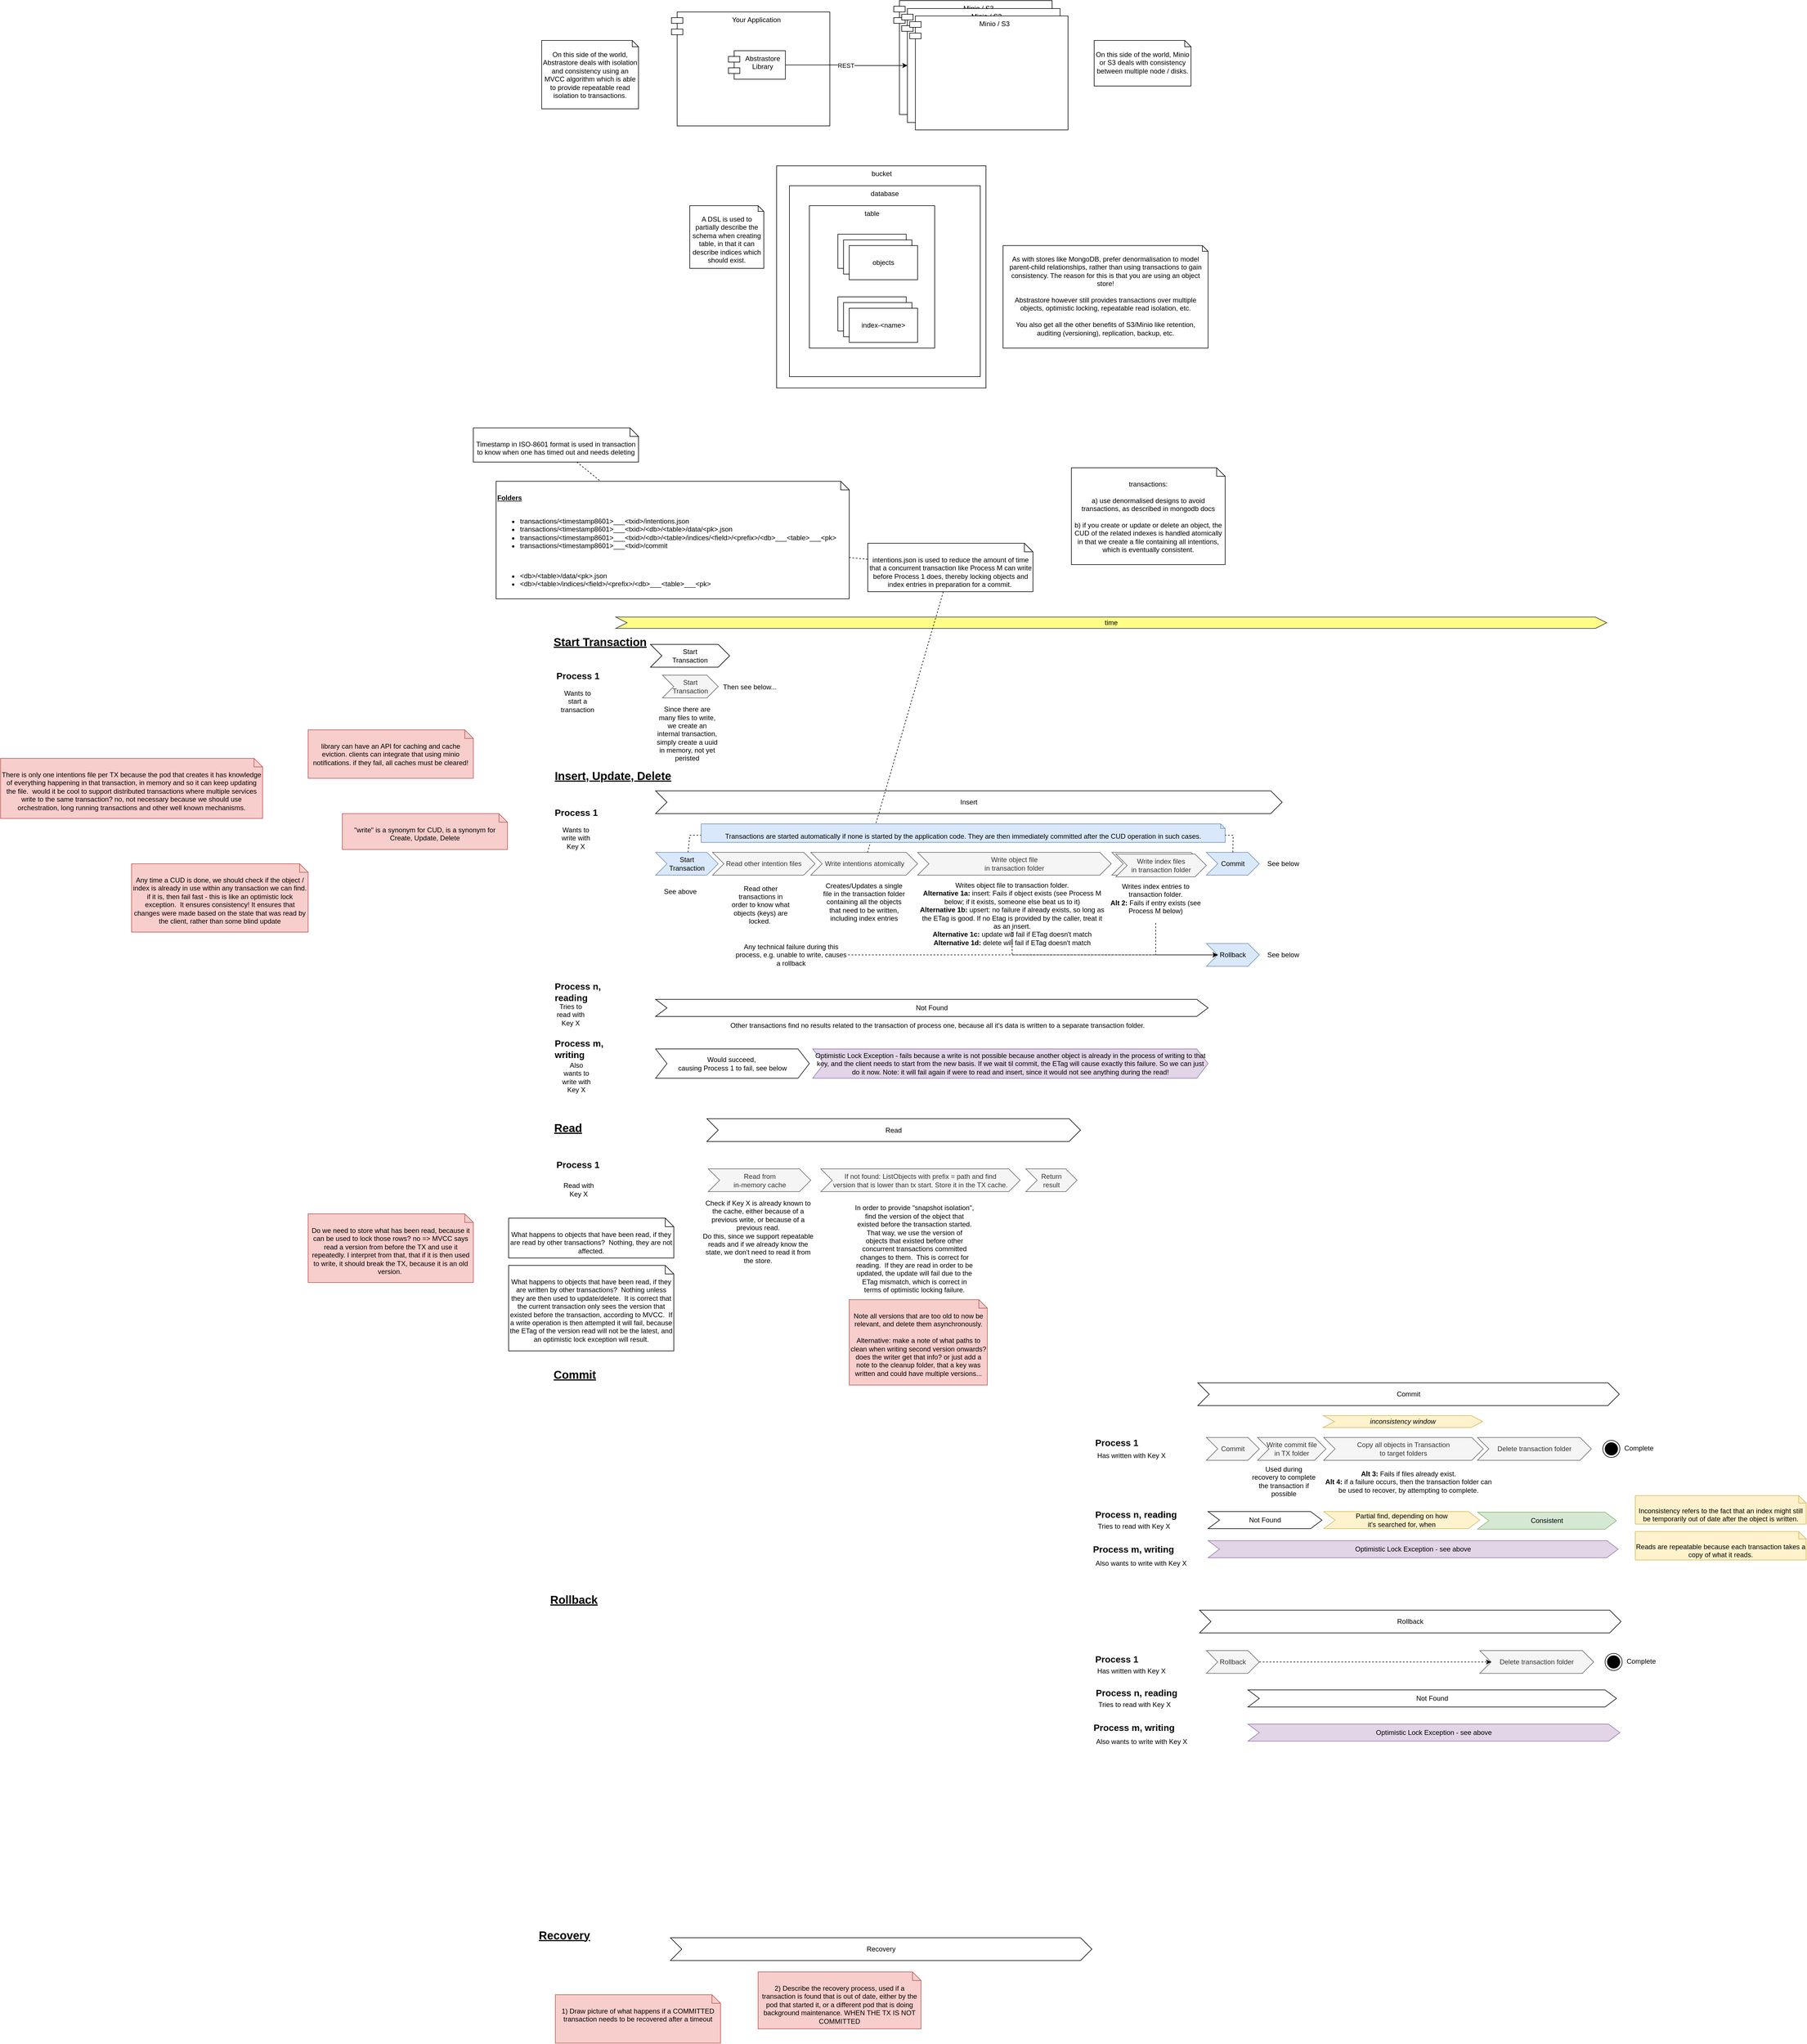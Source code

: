 <mxfile version="26.0.7">
  <diagram name="Page-1" id="Zd5h04fM4v0t592Zn4om">
    <mxGraphModel dx="8770" dy="4170" grid="1" gridSize="10" guides="1" tooltips="1" connect="1" arrows="1" fold="1" page="0" pageScale="1" pageWidth="827" pageHeight="1169" math="0" shadow="0">
      <root>
        <mxCell id="0" />
        <mxCell id="1" parent="0" />
        <mxCell id="8gTCPd0678HFJd0iT-Pa-1" value="bucket" style="rounded=0;whiteSpace=wrap;html=1;verticalAlign=top;" vertex="1" parent="1">
          <mxGeometry x="2.5" y="-80" width="367.5" height="390" as="geometry" />
        </mxCell>
        <mxCell id="_BPiIGnPzIFbj7_7w4_a-9" value="database" style="rounded=0;whiteSpace=wrap;html=1;verticalAlign=top;" parent="1" vertex="1">
          <mxGeometry x="25" y="-45" width="335" height="335" as="geometry" />
        </mxCell>
        <mxCell id="_BPiIGnPzIFbj7_7w4_a-3" value="table" style="rounded=0;whiteSpace=wrap;html=1;verticalAlign=top;" parent="1" vertex="1">
          <mxGeometry x="60" y="-10" width="220" height="250" as="geometry" />
        </mxCell>
        <mxCell id="_BPiIGnPzIFbj7_7w4_a-1" value="objects" style="rounded=0;whiteSpace=wrap;html=1;" parent="1" vertex="1">
          <mxGeometry x="110" y="40" width="120" height="60" as="geometry" />
        </mxCell>
        <mxCell id="_BPiIGnPzIFbj7_7w4_a-2" value="index-&amp;lt;name&amp;gt;" style="rounded=0;whiteSpace=wrap;html=1;" parent="1" vertex="1">
          <mxGeometry x="110" y="150" width="120" height="60" as="geometry" />
        </mxCell>
        <mxCell id="_BPiIGnPzIFbj7_7w4_a-6" value="index-&amp;lt;name&amp;gt;" style="rounded=0;whiteSpace=wrap;html=1;" parent="1" vertex="1">
          <mxGeometry x="120" y="160" width="120" height="60" as="geometry" />
        </mxCell>
        <mxCell id="_BPiIGnPzIFbj7_7w4_a-7" value="index-&amp;lt;name&amp;gt;" style="rounded=0;whiteSpace=wrap;html=1;" parent="1" vertex="1">
          <mxGeometry x="130" y="170" width="120" height="60" as="geometry" />
        </mxCell>
        <mxCell id="_BPiIGnPzIFbj7_7w4_a-8" value="A DSL is used to partially describe the schema when creating table, in that it can describe indices which should exist." style="shape=note2;boundedLbl=1;whiteSpace=wrap;html=1;size=10;verticalAlign=top;align=center;" parent="1" vertex="1">
          <mxGeometry x="-150" y="-10" width="130" height="110" as="geometry" />
        </mxCell>
        <mxCell id="_BPiIGnPzIFbj7_7w4_a-11" value="library can have an API for caching and cache eviction. clients can integrate that using minio notifications. if they fail, all caches must be cleared!" style="shape=note2;boundedLbl=1;whiteSpace=wrap;html=1;size=15;verticalAlign=top;align=center;fillColor=#f8cecc;strokeColor=#b85450;" parent="1" vertex="1">
          <mxGeometry x="-820" y="910" width="290" height="85" as="geometry" />
        </mxCell>
        <mxCell id="_BPiIGnPzIFbj7_7w4_a-14" value="transactions:&lt;div&gt;&lt;br&gt;&lt;/div&gt;&lt;div&gt;a) use denormalised designs to avoid transactions, as described in mongodb docs&lt;/div&gt;&lt;div&gt;&lt;br&gt;&lt;/div&gt;&lt;div&gt;b) if you create or update or delete an object, the CUD of the related indexes is handled atomically in that we create a file containing all intentions, which is eventually consistent.&lt;/div&gt;" style="shape=note2;boundedLbl=1;whiteSpace=wrap;html=1;size=15;verticalAlign=top;align=center;" parent="1" vertex="1">
          <mxGeometry x="520" y="450" width="270" height="170" as="geometry" />
        </mxCell>
        <mxCell id="8gTCPd0678HFJd0iT-Pa-2" value="objects" style="rounded=0;whiteSpace=wrap;html=1;" vertex="1" parent="1">
          <mxGeometry x="120" y="50" width="120" height="60" as="geometry" />
        </mxCell>
        <mxCell id="8gTCPd0678HFJd0iT-Pa-3" value="objects" style="rounded=0;whiteSpace=wrap;html=1;" vertex="1" parent="1">
          <mxGeometry x="130" y="60" width="120" height="60" as="geometry" />
        </mxCell>
        <mxCell id="8gTCPd0678HFJd0iT-Pa-6" value="time" style="shape=step;perimeter=stepPerimeter;whiteSpace=wrap;html=1;fixedSize=1;fillColor=#ffff88;strokeColor=#36393d;" vertex="1" parent="1">
          <mxGeometry x="-280" y="712" width="1740" height="20" as="geometry" />
        </mxCell>
        <mxCell id="8gTCPd0678HFJd0iT-Pa-78" style="rounded=0;orthogonalLoop=1;jettySize=auto;html=1;dashed=1;endArrow=none;startFill=0;" edge="1" parent="1" source="8gTCPd0678HFJd0iT-Pa-7" target="8gTCPd0678HFJd0iT-Pa-77">
          <mxGeometry relative="1" as="geometry">
            <Array as="points">
              <mxPoint x="-150" y="1095" />
            </Array>
          </mxGeometry>
        </mxCell>
        <mxCell id="8gTCPd0678HFJd0iT-Pa-7" value="Start&lt;div&gt;Transaction&lt;/div&gt;" style="shape=step;perimeter=stepPerimeter;whiteSpace=wrap;html=1;fixedSize=1;fillColor=#dae8fc;strokeColor=#6c8ebf;" vertex="1" parent="1">
          <mxGeometry x="-210" y="1125" width="110" height="40" as="geometry" />
        </mxCell>
        <mxCell id="8gTCPd0678HFJd0iT-Pa-8" value="Process 1" style="text;html=1;align=left;verticalAlign=middle;whiteSpace=wrap;rounded=0;fontStyle=1;fontSize=16;" vertex="1" parent="1">
          <mxGeometry x="-389" y="1040" width="110" height="30" as="geometry" />
        </mxCell>
        <mxCell id="8gTCPd0678HFJd0iT-Pa-9" value="Process n, reading" style="text;html=1;align=left;verticalAlign=middle;whiteSpace=wrap;rounded=0;fontStyle=1;fontSize=16;" vertex="1" parent="1">
          <mxGeometry x="-389" y="1355" width="110" height="30" as="geometry" />
        </mxCell>
        <mxCell id="8gTCPd0678HFJd0iT-Pa-10" value="Insert, Update, Delete" style="text;html=1;align=left;verticalAlign=middle;whiteSpace=wrap;rounded=0;fontStyle=5;fontSize=20;" vertex="1" parent="1">
          <mxGeometry x="-389" y="975" width="219" height="30" as="geometry" />
        </mxCell>
        <mxCell id="8gTCPd0678HFJd0iT-Pa-12" value="Process m, writing" style="text;html=1;align=left;verticalAlign=middle;whiteSpace=wrap;rounded=0;fontStyle=1;fontSize=16;" vertex="1" parent="1">
          <mxGeometry x="-389" y="1455" width="110" height="30" as="geometry" />
        </mxCell>
        <mxCell id="8gTCPd0678HFJd0iT-Pa-13" value="Tries to read with Key X" style="text;html=1;align=center;verticalAlign=middle;whiteSpace=wrap;rounded=0;" vertex="1" parent="1">
          <mxGeometry x="-389" y="1395" width="60" height="30" as="geometry" />
        </mxCell>
        <mxCell id="8gTCPd0678HFJd0iT-Pa-14" value="Wants to write with Key X" style="text;html=1;align=center;verticalAlign=middle;whiteSpace=wrap;rounded=0;" vertex="1" parent="1">
          <mxGeometry x="-380" y="1085" width="60" height="30" as="geometry" />
        </mxCell>
        <mxCell id="8gTCPd0678HFJd0iT-Pa-15" value="Insert" style="shape=step;perimeter=stepPerimeter;whiteSpace=wrap;html=1;fixedSize=1;" vertex="1" parent="1">
          <mxGeometry x="-210" y="1017" width="1100" height="40" as="geometry" />
        </mxCell>
        <mxCell id="8gTCPd0678HFJd0iT-Pa-17" value="Also wants to write with Key X" style="text;html=1;align=center;verticalAlign=middle;whiteSpace=wrap;rounded=0;" vertex="1" parent="1">
          <mxGeometry x="-379" y="1505" width="60" height="30" as="geometry" />
        </mxCell>
        <mxCell id="8gTCPd0678HFJd0iT-Pa-19" value="Write intentions atomically" style="shape=step;perimeter=stepPerimeter;whiteSpace=wrap;html=1;fixedSize=1;fillColor=#f5f5f5;fontColor=#333333;strokeColor=#666666;" vertex="1" parent="1">
          <mxGeometry x="62.5" y="1125" width="187.5" height="40" as="geometry" />
        </mxCell>
        <mxCell id="8gTCPd0678HFJd0iT-Pa-20" value="Creates/Updates a single file in the transaction folder containing all the objects that need to be written, including index entries" style="text;html=1;align=center;verticalAlign=middle;whiteSpace=wrap;rounded=0;" vertex="1" parent="1">
          <mxGeometry x="82.25" y="1169" width="148" height="86" as="geometry" />
        </mxCell>
        <mxCell id="8gTCPd0678HFJd0iT-Pa-21" value="&lt;b&gt;&lt;u&gt;Folders&lt;/u&gt;&lt;/b&gt;&lt;div&gt;&lt;br&gt;&lt;/div&gt;&lt;div&gt;&lt;ul&gt;&lt;li&gt;&lt;span style=&quot;background-color: transparent; color: light-dark(rgb(0, 0, 0), rgb(255, 255, 255));&quot;&gt;transactions/&amp;lt;timestamp8601&amp;gt;___&amp;lt;txid&amp;gt;/intentions.json&lt;/span&gt;&lt;/li&gt;&lt;li&gt;&lt;span style=&quot;background-color: transparent; color: light-dark(rgb(0, 0, 0), rgb(255, 255, 255));&quot;&gt;transactions/&amp;lt;timestamp8601&amp;gt;___&amp;lt;txid&amp;gt;/&amp;lt;db&amp;gt;/&amp;lt;table&amp;gt;/data/&amp;lt;pk&amp;gt;.json&lt;/span&gt;&lt;/li&gt;&lt;li&gt;&lt;span style=&quot;background-color: transparent; color: light-dark(rgb(0, 0, 0), rgb(255, 255, 255));&quot;&gt;transactions/&amp;lt;timestamp8601&amp;gt;___&amp;lt;txid&amp;gt;/&amp;lt;db&amp;gt;/&amp;lt;table&amp;gt;/indices/&amp;lt;field&amp;gt;/&amp;lt;prefix&amp;gt;/&amp;lt;db&amp;gt;___&amp;lt;table&amp;gt;___&amp;lt;pk&amp;gt;&lt;/span&gt;&lt;/li&gt;&lt;li&gt;transactions/&amp;lt;timestamp8601&amp;gt;___&amp;lt;txid&amp;gt;/commit&lt;/li&gt;&lt;/ul&gt;&lt;div&gt;&lt;br&gt;&lt;/div&gt;&lt;ul&gt;&lt;li&gt;&lt;span style=&quot;background-color: transparent; color: light-dark(rgb(0, 0, 0), rgb(255, 255, 255));&quot;&gt;&amp;lt;db&amp;gt;/&amp;lt;table&amp;gt;/data/&amp;lt;pk&amp;gt;.json&lt;/span&gt;&lt;/li&gt;&lt;li&gt;&amp;lt;db&amp;gt;/&amp;lt;table&amp;gt;/indices/&amp;lt;field&amp;gt;/&amp;lt;prefix&amp;gt;/&amp;lt;db&amp;gt;___&amp;lt;table&amp;gt;___&amp;lt;pk&amp;gt;&lt;/li&gt;&lt;/ul&gt;&lt;/div&gt;" style="shape=note2;boundedLbl=1;whiteSpace=wrap;html=1;size=15;verticalAlign=top;align=left;" vertex="1" parent="1">
          <mxGeometry x="-490" y="473.75" width="620" height="206.25" as="geometry" />
        </mxCell>
        <mxCell id="8gTCPd0678HFJd0iT-Pa-23" value="Write object file&lt;div&gt;in transaction folder&lt;/div&gt;" style="shape=step;perimeter=stepPerimeter;whiteSpace=wrap;html=1;fixedSize=1;fillColor=#f5f5f5;fontColor=#333333;strokeColor=#666666;" vertex="1" parent="1">
          <mxGeometry x="250" y="1125" width="340" height="40" as="geometry" />
        </mxCell>
        <mxCell id="8gTCPd0678HFJd0iT-Pa-44" style="edgeStyle=orthogonalEdgeStyle;rounded=0;orthogonalLoop=1;jettySize=auto;html=1;entryX=0;entryY=0.5;entryDx=0;entryDy=0;dashed=1;exitX=0.5;exitY=1;exitDx=0;exitDy=0;" edge="1" parent="1" source="8gTCPd0678HFJd0iT-Pa-25" target="8gTCPd0678HFJd0iT-Pa-53">
          <mxGeometry relative="1" as="geometry">
            <Array as="points">
              <mxPoint x="416" y="1305" />
            </Array>
          </mxGeometry>
        </mxCell>
        <mxCell id="8gTCPd0678HFJd0iT-Pa-25" value="Writes object file to transaction folder.&lt;div&gt;&lt;div&gt;&lt;b&gt;Alternative 1a: &lt;/b&gt;insert:&amp;nbsp;Fails if object exists (see Process M below; if it exists, someone else beat us to it&lt;span style=&quot;background-color: transparent; color: light-dark(rgb(0, 0, 0), rgb(255, 255, 255));&quot;&gt;)&lt;/span&gt;&lt;/div&gt;&lt;/div&gt;&lt;div&gt;&lt;span style=&quot;background-color: transparent; color: light-dark(rgb(0, 0, 0), rgb(255, 255, 255));&quot;&gt;&lt;b&gt;Alternative 1b: &lt;/b&gt;upsert: no failure if already exists, so long as the ETag is good. If no Etag is provided by the caller, treat it as an insert.&lt;/span&gt;&lt;/div&gt;&lt;div&gt;&lt;span style=&quot;background-color: transparent; color: light-dark(rgb(0, 0, 0), rgb(255, 255, 255));&quot;&gt;&lt;b&gt;Alternative 1c:&lt;/b&gt;&amp;nbsp;update will fail if ETag doesn&#39;t match&lt;/span&gt;&lt;/div&gt;&lt;div&gt;&lt;span style=&quot;background-color: transparent; color: light-dark(rgb(0, 0, 0), rgb(255, 255, 255));&quot;&gt;&lt;b&gt;Alternative 1d: &lt;/b&gt;delete will fail if ETag doesn&#39;t match&lt;/span&gt;&lt;/div&gt;" style="text;html=1;align=center;verticalAlign=middle;whiteSpace=wrap;rounded=0;" vertex="1" parent="1">
          <mxGeometry x="252" y="1206" width="328" height="53" as="geometry" />
        </mxCell>
        <mxCell id="8gTCPd0678HFJd0iT-Pa-27" value="Write index files" style="shape=step;perimeter=stepPerimeter;whiteSpace=wrap;html=1;fixedSize=1;fillColor=#f5f5f5;fontColor=#333333;strokeColor=#666666;" vertex="1" parent="1">
          <mxGeometry x="591" y="1125" width="159" height="40" as="geometry" />
        </mxCell>
        <mxCell id="8gTCPd0678HFJd0iT-Pa-28" value="Write index files&lt;div&gt;in transaction folder&lt;/div&gt;" style="shape=step;perimeter=stepPerimeter;whiteSpace=wrap;html=1;fixedSize=1;fillColor=#f5f5f5;fontColor=#333333;strokeColor=#666666;" vertex="1" parent="1">
          <mxGeometry x="598" y="1128" width="159" height="40" as="geometry" />
        </mxCell>
        <mxCell id="8gTCPd0678HFJd0iT-Pa-29" value="See above" style="text;html=1;align=center;verticalAlign=middle;whiteSpace=wrap;rounded=0;" vertex="1" parent="1">
          <mxGeometry x="-221" y="1179" width="109" height="30" as="geometry" />
        </mxCell>
        <mxCell id="8gTCPd0678HFJd0iT-Pa-41" value="Writes index entries to transaction folder.&lt;div&gt;&lt;b&gt;Alt 2:&amp;nbsp;&lt;/b&gt;Fails if entry exists (see Process M below)&lt;/div&gt;" style="text;html=1;align=center;verticalAlign=middle;whiteSpace=wrap;rounded=0;" vertex="1" parent="1">
          <mxGeometry x="579" y="1163" width="178" height="86" as="geometry" />
        </mxCell>
        <mxCell id="8gTCPd0678HFJd0iT-Pa-45" style="edgeStyle=orthogonalEdgeStyle;rounded=0;orthogonalLoop=1;jettySize=auto;html=1;entryX=0;entryY=0.5;entryDx=0;entryDy=0;dashed=1;exitX=0.5;exitY=1;exitDx=0;exitDy=0;" edge="1" parent="1" source="8gTCPd0678HFJd0iT-Pa-41" target="8gTCPd0678HFJd0iT-Pa-53">
          <mxGeometry relative="1" as="geometry">
            <mxPoint x="510" y="1255" as="sourcePoint" />
            <mxPoint x="1170" y="1175" as="targetPoint" />
            <Array as="points">
              <mxPoint x="668" y="1305" />
            </Array>
          </mxGeometry>
        </mxCell>
        <mxCell id="8gTCPd0678HFJd0iT-Pa-51" style="rounded=0;orthogonalLoop=1;jettySize=auto;html=1;dashed=1;endArrow=none;startFill=0;" edge="1" parent="1" source="8gTCPd0678HFJd0iT-Pa-50" target="8gTCPd0678HFJd0iT-Pa-21">
          <mxGeometry relative="1" as="geometry" />
        </mxCell>
        <mxCell id="8gTCPd0678HFJd0iT-Pa-50" value="Timestamp in ISO-8601 format is used in transaction to know when one has timed out and needs deleting" style="shape=note2;boundedLbl=1;whiteSpace=wrap;html=1;size=15;verticalAlign=top;align=center;" vertex="1" parent="1">
          <mxGeometry x="-530" y="380" width="290" height="60" as="geometry" />
        </mxCell>
        <mxCell id="8gTCPd0678HFJd0iT-Pa-52" value="Commit" style="shape=step;perimeter=stepPerimeter;whiteSpace=wrap;html=1;fixedSize=1;fillColor=#dae8fc;strokeColor=#6c8ebf;" vertex="1" parent="1">
          <mxGeometry x="757" y="1125" width="93" height="40" as="geometry" />
        </mxCell>
        <mxCell id="8gTCPd0678HFJd0iT-Pa-53" value="Rollback" style="shape=step;perimeter=stepPerimeter;whiteSpace=wrap;html=1;fixedSize=1;fillColor=#dae8fc;strokeColor=#6c8ebf;" vertex="1" parent="1">
          <mxGeometry x="757" y="1285" width="93" height="40" as="geometry" />
        </mxCell>
        <mxCell id="8gTCPd0678HFJd0iT-Pa-59" value="Any time a CUD is done, we should check if the object / index is already in use within any transaction we can find. if it is, then fail fast - this is like an optimistic lock exception.&amp;nbsp; It ensures consistency! It ensures that changes were made based on the state that was read by the client, rather than some blind update" style="shape=note2;boundedLbl=1;whiteSpace=wrap;html=1;size=15;verticalAlign=top;align=center;fillColor=#f8cecc;strokeColor=#b85450;" vertex="1" parent="1">
          <mxGeometry x="-1130" y="1145" width="310" height="120" as="geometry" />
        </mxCell>
        <mxCell id="8gTCPd0678HFJd0iT-Pa-60" value="Not Found" style="shape=step;perimeter=stepPerimeter;whiteSpace=wrap;html=1;fixedSize=1;" vertex="1" parent="1">
          <mxGeometry x="-210" y="1383" width="970" height="30" as="geometry" />
        </mxCell>
        <mxCell id="8gTCPd0678HFJd0iT-Pa-65" value="Would succeed,&amp;nbsp;&lt;div&gt;causing Process 1 to fail, see below&lt;/div&gt;" style="shape=step;perimeter=stepPerimeter;whiteSpace=wrap;html=1;fixedSize=1;" vertex="1" parent="1">
          <mxGeometry x="-210" y="1470" width="270" height="51.5" as="geometry" />
        </mxCell>
        <mxCell id="8gTCPd0678HFJd0iT-Pa-66" value="1) Draw picture of what happens if a COMMITTED transaction needs to be recovered after a timeout" style="shape=note2;boundedLbl=1;whiteSpace=wrap;html=1;size=15;verticalAlign=top;align=center;fillColor=#f8cecc;strokeColor=#b85450;" vertex="1" parent="1">
          <mxGeometry x="-386" y="3130" width="290" height="85" as="geometry" />
        </mxCell>
        <mxCell id="8gTCPd0678HFJd0iT-Pa-67" value="Any technical failure during this process, e.g. unable to write, causes a rollback" style="text;html=1;align=center;verticalAlign=middle;whiteSpace=wrap;rounded=0;" vertex="1" parent="1">
          <mxGeometry x="-72" y="1262" width="200" height="86" as="geometry" />
        </mxCell>
        <mxCell id="8gTCPd0678HFJd0iT-Pa-68" style="edgeStyle=orthogonalEdgeStyle;rounded=0;orthogonalLoop=1;jettySize=auto;html=1;entryX=0;entryY=0.5;entryDx=0;entryDy=0;dashed=1;exitX=1;exitY=0.5;exitDx=0;exitDy=0;" edge="1" parent="1" source="8gTCPd0678HFJd0iT-Pa-67" target="8gTCPd0678HFJd0iT-Pa-53">
          <mxGeometry relative="1" as="geometry">
            <mxPoint x="426" y="1265" as="sourcePoint" />
            <mxPoint x="780" y="1315" as="targetPoint" />
          </mxGeometry>
        </mxCell>
        <mxCell id="8gTCPd0678HFJd0iT-Pa-70" style="rounded=0;orthogonalLoop=1;jettySize=auto;html=1;dashed=1;endArrow=none;startFill=0;" edge="1" parent="1" source="8gTCPd0678HFJd0iT-Pa-69" target="8gTCPd0678HFJd0iT-Pa-19">
          <mxGeometry relative="1" as="geometry" />
        </mxCell>
        <mxCell id="8gTCPd0678HFJd0iT-Pa-69" value="&lt;span style=&quot;text-align: left;&quot;&gt;intentions.json is used&amp;nbsp;&lt;/span&gt;to reduce the amount of time that a concurrent transaction like Process M can write before Process 1 does, thereby locking objects and index entries in preparation for a commit.&amp;nbsp;" style="shape=note2;boundedLbl=1;whiteSpace=wrap;html=1;size=15;verticalAlign=top;align=center;" vertex="1" parent="1">
          <mxGeometry x="162.5" y="582.5" width="290" height="85" as="geometry" />
        </mxCell>
        <mxCell id="8gTCPd0678HFJd0iT-Pa-71" style="rounded=0;orthogonalLoop=1;jettySize=auto;html=1;dashed=1;endArrow=none;startFill=0;" edge="1" parent="1" source="8gTCPd0678HFJd0iT-Pa-69" target="8gTCPd0678HFJd0iT-Pa-21">
          <mxGeometry relative="1" as="geometry">
            <mxPoint x="293" y="678" as="sourcePoint" />
            <mxPoint x="168" y="900" as="targetPoint" />
          </mxGeometry>
        </mxCell>
        <mxCell id="8gTCPd0678HFJd0iT-Pa-73" value="Optimistic Lock Exception - fails because a write is not possible because another object is already in the process of writing to that key, and the client needs to start from the new basis. If we wait til commit, the ETag will cause exactly this failure. So we can just do it now.&amp;nbsp;&lt;span style=&quot;background-color: transparent; color: light-dark(rgb(0, 0, 0), rgb(255, 255, 255));&quot;&gt;Note: it will fail again if were to read and insert, since it would not see anything during the read!&lt;/span&gt;" style="shape=step;perimeter=stepPerimeter;whiteSpace=wrap;html=1;fixedSize=1;fillColor=#e1d5e7;strokeColor=#9673a6;" vertex="1" parent="1">
          <mxGeometry x="65.75" y="1470" width="694.25" height="51.5" as="geometry" />
        </mxCell>
        <mxCell id="8gTCPd0678HFJd0iT-Pa-74" value="There is only one intentions file per TX because the pod that creates it has knowledge of everything happening in that transaction, in memory and so it can keep updating the file.&amp;nbsp; would it be cool to support distributed transactions where multiple services write to the same transaction? no, not necessary because we should use orchestration, long running transactions and other well known mechanisms." style="shape=note2;boundedLbl=1;whiteSpace=wrap;html=1;size=15;verticalAlign=top;align=center;fillColor=#f8cecc;strokeColor=#b85450;" vertex="1" parent="1">
          <mxGeometry x="-1360" y="960" width="460" height="105.5" as="geometry" />
        </mxCell>
        <mxCell id="8gTCPd0678HFJd0iT-Pa-75" value="Read other intention files" style="shape=step;perimeter=stepPerimeter;whiteSpace=wrap;html=1;fixedSize=1;fillColor=#f5f5f5;fontColor=#333333;strokeColor=#666666;" vertex="1" parent="1">
          <mxGeometry x="-110" y="1125" width="180" height="40" as="geometry" />
        </mxCell>
        <mxCell id="8gTCPd0678HFJd0iT-Pa-76" value="Read other transactions in order to know what objects (keys) are locked.&amp;nbsp;" style="text;html=1;align=center;verticalAlign=middle;whiteSpace=wrap;rounded=0;" vertex="1" parent="1">
          <mxGeometry x="-80" y="1202" width="109" height="30" as="geometry" />
        </mxCell>
        <mxCell id="8gTCPd0678HFJd0iT-Pa-77" value="Transactions are started automatically if none is started by the application code. They are then immediately committed after the CUD operation in such cases." style="shape=note2;boundedLbl=1;whiteSpace=wrap;html=1;size=8;verticalAlign=top;align=center;fillColor=#dae8fc;strokeColor=#6c8ebf;" vertex="1" parent="1">
          <mxGeometry x="-130" y="1075" width="920" height="32.5" as="geometry" />
        </mxCell>
        <mxCell id="8gTCPd0678HFJd0iT-Pa-79" style="rounded=0;orthogonalLoop=1;jettySize=auto;html=1;dashed=1;endArrow=none;startFill=0;exitX=0.5;exitY=0;exitDx=0;exitDy=0;" edge="1" parent="1" source="8gTCPd0678HFJd0iT-Pa-52" target="8gTCPd0678HFJd0iT-Pa-77">
          <mxGeometry relative="1" as="geometry">
            <mxPoint x="-143" y="1135" as="sourcePoint" />
            <mxPoint x="-120" y="1105" as="targetPoint" />
            <Array as="points">
              <mxPoint x="804" y="1095" />
            </Array>
          </mxGeometry>
        </mxCell>
        <mxCell id="8gTCPd0678HFJd0iT-Pa-80" value="inconsistency window" style="shape=step;perimeter=stepPerimeter;whiteSpace=wrap;html=1;fixedSize=1;fillColor=#fff2cc;strokeColor=#d6b656;fontStyle=2" vertex="1" parent="1">
          <mxGeometry x="962" y="2113.5" width="280" height="21" as="geometry" />
        </mxCell>
        <mxCell id="8gTCPd0678HFJd0iT-Pa-81" value="Copy all objects in Transaction&lt;div&gt;to target folders&lt;/div&gt;" style="shape=step;perimeter=stepPerimeter;whiteSpace=wrap;html=1;fixedSize=1;fillColor=#f5f5f5;fontColor=#333333;strokeColor=#666666;" vertex="1" parent="1">
          <mxGeometry x="963" y="2152" width="280" height="40" as="geometry" />
        </mxCell>
        <mxCell id="8gTCPd0678HFJd0iT-Pa-82" value="Delete transaction folder" style="shape=step;perimeter=stepPerimeter;whiteSpace=wrap;html=1;fixedSize=1;fillColor=#f5f5f5;fontColor=#333333;strokeColor=#666666;" vertex="1" parent="1">
          <mxGeometry x="1233" y="2152" width="200" height="40" as="geometry" />
        </mxCell>
        <mxCell id="8gTCPd0678HFJd0iT-Pa-83" value="" style="ellipse;html=1;shape=endState;fillColor=strokeColor;" vertex="1" parent="1">
          <mxGeometry x="1453" y="2157" width="30" height="30" as="geometry" />
        </mxCell>
        <mxCell id="8gTCPd0678HFJd0iT-Pa-84" value="&lt;div&gt;&lt;b&gt;Alt 3:&amp;nbsp;&lt;/b&gt;Fails if files already exist.&lt;/div&gt;&lt;div&gt;&lt;b&gt;Alt 4:&lt;/b&gt;&amp;nbsp;if a failure occurs, then the transaction folder can be used to recover, by attempting to complete.&lt;/div&gt;" style="text;html=1;align=center;verticalAlign=middle;whiteSpace=wrap;rounded=0;" vertex="1" parent="1">
          <mxGeometry x="962" y="2187" width="300" height="86" as="geometry" />
        </mxCell>
        <mxCell id="8gTCPd0678HFJd0iT-Pa-85" value="Commit" style="shape=step;perimeter=stepPerimeter;whiteSpace=wrap;html=1;fixedSize=1;fillColor=#f5f5f5;strokeColor=#666666;fontColor=#333333;" vertex="1" parent="1">
          <mxGeometry x="757" y="2152" width="93" height="40" as="geometry" />
        </mxCell>
        <mxCell id="8gTCPd0678HFJd0iT-Pa-163" style="edgeStyle=orthogonalEdgeStyle;rounded=0;orthogonalLoop=1;jettySize=auto;html=1;entryX=0;entryY=0.5;entryDx=0;entryDy=0;dashed=1;" edge="1" parent="1" source="8gTCPd0678HFJd0iT-Pa-87" target="8gTCPd0678HFJd0iT-Pa-159">
          <mxGeometry relative="1" as="geometry" />
        </mxCell>
        <mxCell id="8gTCPd0678HFJd0iT-Pa-87" value="Rollback" style="shape=step;perimeter=stepPerimeter;whiteSpace=wrap;html=1;fixedSize=1;fillColor=#f5f5f5;fontColor=#333333;strokeColor=#666666;" vertex="1" parent="1">
          <mxGeometry x="757" y="2526" width="93" height="40" as="geometry" />
        </mxCell>
        <mxCell id="8gTCPd0678HFJd0iT-Pa-88" value="Write commit file&lt;div&gt;in TX folder&lt;/div&gt;" style="shape=step;perimeter=stepPerimeter;whiteSpace=wrap;html=1;fixedSize=1;fillColor=#f5f5f5;fontColor=#333333;strokeColor=#666666;" vertex="1" parent="1">
          <mxGeometry x="847" y="2152" width="120" height="40" as="geometry" />
        </mxCell>
        <mxCell id="8gTCPd0678HFJd0iT-Pa-89" value="Used during recovery to&amp;nbsp;&lt;span style=&quot;background-color: transparent; color: light-dark(rgb(0, 0, 0), rgb(255, 255, 255));&quot;&gt;complete the transaction&amp;nbsp;&lt;/span&gt;&lt;span style=&quot;background-color: transparent; color: light-dark(rgb(0, 0, 0), rgb(255, 255, 255));&quot;&gt;if possible&lt;/span&gt;" style="text;html=1;align=center;verticalAlign=middle;whiteSpace=wrap;rounded=0;" vertex="1" parent="1">
          <mxGeometry x="836" y="2186" width="114" height="86" as="geometry" />
        </mxCell>
        <mxCell id="8gTCPd0678HFJd0iT-Pa-90" value="Partial find, depending on how&lt;div&gt;it&#39;s searched for, when&lt;/div&gt;" style="shape=step;perimeter=stepPerimeter;whiteSpace=wrap;html=1;fixedSize=1;fillColor=#fff2cc;strokeColor=#d6b656;" vertex="1" parent="1">
          <mxGeometry x="963" y="2282" width="274" height="30" as="geometry" />
        </mxCell>
        <mxCell id="8gTCPd0678HFJd0iT-Pa-91" value="Consistent" style="shape=step;perimeter=stepPerimeter;whiteSpace=wrap;html=1;fixedSize=1;fillColor=#d5e8d4;strokeColor=#82b366;" vertex="1" parent="1">
          <mxGeometry x="1233" y="2283" width="244" height="30" as="geometry" />
        </mxCell>
        <mxCell id="8gTCPd0678HFJd0iT-Pa-92" value="Not Found" style="shape=step;perimeter=stepPerimeter;whiteSpace=wrap;html=1;fixedSize=1;" vertex="1" parent="1">
          <mxGeometry x="830" y="2595" width="647" height="30" as="geometry" />
        </mxCell>
        <mxCell id="8gTCPd0678HFJd0iT-Pa-94" value="See below" style="text;html=1;align=center;verticalAlign=middle;whiteSpace=wrap;rounded=0;" vertex="1" parent="1">
          <mxGeometry x="847" y="1130" width="90" height="30" as="geometry" />
        </mxCell>
        <mxCell id="8gTCPd0678HFJd0iT-Pa-95" value="See below" style="text;html=1;align=center;verticalAlign=middle;whiteSpace=wrap;rounded=0;" vertex="1" parent="1">
          <mxGeometry x="847" y="1290" width="90" height="30" as="geometry" />
        </mxCell>
        <mxCell id="8gTCPd0678HFJd0iT-Pa-96" value="Process n, reading" style="text;html=1;align=left;verticalAlign=middle;whiteSpace=wrap;rounded=0;fontStyle=1;fontSize=16;" vertex="1" parent="1">
          <mxGeometry x="560" y="2272" width="160" height="30" as="geometry" />
        </mxCell>
        <mxCell id="8gTCPd0678HFJd0iT-Pa-97" value="Process m, writing" style="text;html=1;align=left;verticalAlign=middle;whiteSpace=wrap;rounded=0;fontStyle=1;fontSize=16;" vertex="1" parent="1">
          <mxGeometry x="556" y="2333" width="164" height="30" as="geometry" />
        </mxCell>
        <mxCell id="8gTCPd0678HFJd0iT-Pa-98" value="Tries to read with Key X" style="text;html=1;align=center;verticalAlign=middle;whiteSpace=wrap;rounded=0;" vertex="1" parent="1">
          <mxGeometry x="560" y="2293" width="140" height="30" as="geometry" />
        </mxCell>
        <mxCell id="8gTCPd0678HFJd0iT-Pa-99" value="Also wants to write with Key X" style="text;html=1;align=center;verticalAlign=middle;whiteSpace=wrap;rounded=0;" vertex="1" parent="1">
          <mxGeometry x="558" y="2358" width="169" height="30" as="geometry" />
        </mxCell>
        <mxCell id="8gTCPd0678HFJd0iT-Pa-100" value="Process 1" style="text;html=1;align=left;verticalAlign=middle;whiteSpace=wrap;rounded=0;fontStyle=1;fontSize=16;" vertex="1" parent="1">
          <mxGeometry x="560" y="2146" width="110" height="30" as="geometry" />
        </mxCell>
        <mxCell id="8gTCPd0678HFJd0iT-Pa-101" value="Commit" style="text;html=1;align=left;verticalAlign=middle;whiteSpace=wrap;rounded=0;fontStyle=5;fontSize=20;" vertex="1" parent="1">
          <mxGeometry x="-391" y="2026" width="219" height="30" as="geometry" />
        </mxCell>
        <mxCell id="8gTCPd0678HFJd0iT-Pa-102" value="Has written with Key X" style="text;html=1;align=center;verticalAlign=middle;whiteSpace=wrap;rounded=0;" vertex="1" parent="1">
          <mxGeometry x="560" y="2169" width="131" height="30" as="geometry" />
        </mxCell>
        <mxCell id="8gTCPd0678HFJd0iT-Pa-106" value="Start&lt;div&gt;Transaction&lt;/div&gt;" style="shape=step;perimeter=stepPerimeter;whiteSpace=wrap;html=1;fixedSize=1;fillColor=#f5f5f5;strokeColor=#666666;fontColor=#333333;" vertex="1" parent="1">
          <mxGeometry x="-198" y="814" width="98" height="40" as="geometry" />
        </mxCell>
        <mxCell id="8gTCPd0678HFJd0iT-Pa-107" value="Since there are many files to write, we create an internal transaction, simply create a uuid in memory, not yet peristed" style="text;html=1;align=center;verticalAlign=middle;whiteSpace=wrap;rounded=0;" vertex="1" parent="1">
          <mxGeometry x="-209" y="902" width="109" height="30" as="geometry" />
        </mxCell>
        <mxCell id="8gTCPd0678HFJd0iT-Pa-108" value="Start Transaction" style="text;html=1;align=left;verticalAlign=middle;whiteSpace=wrap;rounded=0;fontStyle=5;fontSize=20;" vertex="1" parent="1">
          <mxGeometry x="-391" y="740" width="219" height="30" as="geometry" />
        </mxCell>
        <mxCell id="8gTCPd0678HFJd0iT-Pa-109" value="Process 1" style="text;html=1;align=left;verticalAlign=middle;whiteSpace=wrap;rounded=0;fontStyle=1;fontSize=16;" vertex="1" parent="1">
          <mxGeometry x="-386" y="800" width="110" height="30" as="geometry" />
        </mxCell>
        <mxCell id="8gTCPd0678HFJd0iT-Pa-110" value="Wants to start a transaction" style="text;html=1;align=center;verticalAlign=middle;whiteSpace=wrap;rounded=0;" vertex="1" parent="1">
          <mxGeometry x="-377" y="845" width="60" height="30" as="geometry" />
        </mxCell>
        <mxCell id="8gTCPd0678HFJd0iT-Pa-111" value="Then see below..." style="text;html=1;align=center;verticalAlign=middle;whiteSpace=wrap;rounded=0;" vertex="1" parent="1">
          <mxGeometry x="-99.5" y="820" width="109" height="30" as="geometry" />
        </mxCell>
        <mxCell id="8gTCPd0678HFJd0iT-Pa-112" value="Commit" style="shape=step;perimeter=stepPerimeter;whiteSpace=wrap;html=1;fixedSize=1;" vertex="1" parent="1">
          <mxGeometry x="742" y="2056" width="740" height="40" as="geometry" />
        </mxCell>
        <mxCell id="8gTCPd0678HFJd0iT-Pa-113" value="Start&lt;div&gt;Transaction&lt;/div&gt;" style="shape=step;perimeter=stepPerimeter;whiteSpace=wrap;html=1;fixedSize=1;" vertex="1" parent="1">
          <mxGeometry x="-219" y="760" width="139" height="40" as="geometry" />
        </mxCell>
        <mxCell id="8gTCPd0678HFJd0iT-Pa-114" value="Recovery" style="shape=step;perimeter=stepPerimeter;whiteSpace=wrap;html=1;fixedSize=1;" vertex="1" parent="1">
          <mxGeometry x="-184" y="3030" width="740" height="40" as="geometry" />
        </mxCell>
        <mxCell id="8gTCPd0678HFJd0iT-Pa-115" value="2) Describe the recovery process, used if a transaction is found that is out of date, either by the pod that started it, or a different pod that is doing background maintenance. WHEN THE TX IS NOT COMMITTED" style="shape=note2;boundedLbl=1;whiteSpace=wrap;html=1;size=15;verticalAlign=top;align=center;fillColor=#f8cecc;strokeColor=#b85450;" vertex="1" parent="1">
          <mxGeometry x="-30" y="3090" width="286" height="100" as="geometry" />
        </mxCell>
        <mxCell id="8gTCPd0678HFJd0iT-Pa-116" value="Read" style="shape=step;perimeter=stepPerimeter;whiteSpace=wrap;html=1;fixedSize=1;" vertex="1" parent="1">
          <mxGeometry x="-120" y="1592.5" width="656" height="40" as="geometry" />
        </mxCell>
        <mxCell id="8gTCPd0678HFJd0iT-Pa-117" value="Read" style="text;html=1;align=left;verticalAlign=middle;whiteSpace=wrap;rounded=0;fontStyle=5;fontSize=20;" vertex="1" parent="1">
          <mxGeometry x="-390" y="1592.5" width="219" height="30" as="geometry" />
        </mxCell>
        <mxCell id="8gTCPd0678HFJd0iT-Pa-118" value="Read from&lt;div&gt;in-memory cache&lt;/div&gt;" style="shape=step;perimeter=stepPerimeter;whiteSpace=wrap;html=1;fixedSize=1;fillColor=#f5f5f5;fontColor=#333333;strokeColor=#666666;" vertex="1" parent="1">
          <mxGeometry x="-117.5" y="1680.5" width="180" height="40" as="geometry" />
        </mxCell>
        <mxCell id="8gTCPd0678HFJd0iT-Pa-119" value="Check if Key X is already known to the cache, either because of a previous write, or because of a previous read.&lt;div&gt;Do this, since we support repeatable reads and if we already know the state, we don&#39;t need to read it from the store.&lt;/div&gt;" style="text;html=1;align=center;verticalAlign=middle;whiteSpace=wrap;rounded=0;" vertex="1" parent="1">
          <mxGeometry x="-131.5" y="1731.5" width="201.5" height="118.5" as="geometry" />
        </mxCell>
        <mxCell id="8gTCPd0678HFJd0iT-Pa-124" value="Process 1" style="text;html=1;align=left;verticalAlign=middle;whiteSpace=wrap;rounded=0;fontStyle=1;fontSize=16;" vertex="1" parent="1">
          <mxGeometry x="-386" y="1657.5" width="110" height="30" as="geometry" />
        </mxCell>
        <mxCell id="8gTCPd0678HFJd0iT-Pa-126" value="Other transactions find no results related to the transaction of process one, because all it&#39;s data is written to a separate transaction folder." style="text;html=1;align=center;verticalAlign=middle;whiteSpace=wrap;rounded=0;" vertex="1" parent="1">
          <mxGeometry x="-100" y="1413" width="770" height="31" as="geometry" />
        </mxCell>
        <mxCell id="8gTCPd0678HFJd0iT-Pa-127" value="Do we need to store what has been read, because it can be used to lock those rows? no =&amp;gt; MVCC says read a version from before the TX and use it repeatedly. I interpret from that, that if it is then used to write, it should break the TX, because it is an old version.&amp;nbsp;" style="shape=note2;boundedLbl=1;whiteSpace=wrap;html=1;size=15;verticalAlign=top;align=center;fillColor=#f8cecc;strokeColor=#b85450;" vertex="1" parent="1">
          <mxGeometry x="-820" y="1759.5" width="290" height="120.5" as="geometry" />
        </mxCell>
        <mxCell id="8gTCPd0678HFJd0iT-Pa-128" value="Read with Key X" style="text;html=1;align=center;verticalAlign=middle;whiteSpace=wrap;rounded=0;" vertex="1" parent="1">
          <mxGeometry x="-375" y="1701.5" width="60" height="30" as="geometry" />
        </mxCell>
        <mxCell id="8gTCPd0678HFJd0iT-Pa-129" value="Your Application" style="shape=module;align=left;spacingLeft=20;align=center;verticalAlign=top;whiteSpace=wrap;html=1;" vertex="1" parent="1">
          <mxGeometry x="-182.12" y="-350" width="278" height="200" as="geometry" />
        </mxCell>
        <mxCell id="8gTCPd0678HFJd0iT-Pa-130" value="Abstrastore&lt;div&gt;Library&lt;/div&gt;" style="shape=module;align=left;spacingLeft=20;align=center;verticalAlign=top;whiteSpace=wrap;html=1;" vertex="1" parent="1">
          <mxGeometry x="-82.12" y="-282" width="100" height="50" as="geometry" />
        </mxCell>
        <mxCell id="8gTCPd0678HFJd0iT-Pa-132" value="Minio / S3" style="shape=module;align=left;spacingLeft=20;align=center;verticalAlign=top;whiteSpace=wrap;html=1;" vertex="1" parent="1">
          <mxGeometry x="208.13" y="-370" width="278" height="200" as="geometry" />
        </mxCell>
        <mxCell id="8gTCPd0678HFJd0iT-Pa-135" value="Minio / S3" style="shape=module;align=left;spacingLeft=20;align=center;verticalAlign=top;whiteSpace=wrap;html=1;" vertex="1" parent="1">
          <mxGeometry x="222.13" y="-356" width="278" height="200" as="geometry" />
        </mxCell>
        <mxCell id="8gTCPd0678HFJd0iT-Pa-136" value="Minio / S3" style="shape=module;align=left;spacingLeft=20;align=center;verticalAlign=top;whiteSpace=wrap;html=1;" vertex="1" parent="1">
          <mxGeometry x="236.13" y="-343" width="278" height="200" as="geometry" />
        </mxCell>
        <mxCell id="8gTCPd0678HFJd0iT-Pa-137" value="REST" style="edgeStyle=orthogonalEdgeStyle;rounded=0;orthogonalLoop=1;jettySize=auto;html=1;entryX=0;entryY=0.5;entryDx=10;entryDy=0;entryPerimeter=0;" edge="1" parent="1" source="8gTCPd0678HFJd0iT-Pa-130" target="8gTCPd0678HFJd0iT-Pa-135">
          <mxGeometry relative="1" as="geometry" />
        </mxCell>
        <mxCell id="8gTCPd0678HFJd0iT-Pa-138" value="On this side of the world, Minio or S3 deals with consistency between multiple node / disks." style="shape=note2;boundedLbl=1;whiteSpace=wrap;html=1;size=11;verticalAlign=top;align=center;" vertex="1" parent="1">
          <mxGeometry x="560" y="-300" width="170" height="80" as="geometry" />
        </mxCell>
        <mxCell id="8gTCPd0678HFJd0iT-Pa-139" value="On this side of the world, Abstrastore deals with isolation and consistency using an MVCC algorithm which is able to provide repeatable read isolation to transactions." style="shape=note2;boundedLbl=1;whiteSpace=wrap;html=1;size=11;verticalAlign=top;align=center;" vertex="1" parent="1">
          <mxGeometry x="-410" y="-300" width="170" height="120" as="geometry" />
        </mxCell>
        <mxCell id="8gTCPd0678HFJd0iT-Pa-140" value="As with stores like MongoDB, prefer denormalisation to model parent-child relationships, rather than using transactions to gain consistency. The reason for this is that you are using an object store!&lt;div&gt;&lt;br&gt;&lt;/div&gt;&lt;div&gt;Abstrastore however still provides transactions over multiple objects, optimistic locking, repeatable read isolation, etc.&lt;/div&gt;&lt;div&gt;&lt;br&gt;&lt;/div&gt;&lt;div&gt;You also get all the other benefits of S3/Minio like retention, auditing (versioning), replication, backup, etc.&lt;/div&gt;" style="shape=note2;boundedLbl=1;whiteSpace=wrap;html=1;size=10;verticalAlign=top;align=center;" vertex="1" parent="1">
          <mxGeometry x="400" y="60" width="360" height="180" as="geometry" />
        </mxCell>
        <mxCell id="8gTCPd0678HFJd0iT-Pa-141" value="Reads are repeatable because each transaction takes a copy of what it reads." style="shape=note2;boundedLbl=1;whiteSpace=wrap;html=1;size=13;verticalAlign=top;align=center;fillColor=#fff2cc;strokeColor=#d6b656;" vertex="1" parent="1">
          <mxGeometry x="1510" y="2317" width="300" height="50" as="geometry" />
        </mxCell>
        <mxCell id="8gTCPd0678HFJd0iT-Pa-142" value="Not Found" style="shape=step;perimeter=stepPerimeter;whiteSpace=wrap;html=1;fixedSize=1;" vertex="1" parent="1">
          <mxGeometry x="760" y="2282" width="200" height="30" as="geometry" />
        </mxCell>
        <mxCell id="8gTCPd0678HFJd0iT-Pa-145" value="Optimistic Lock Exception - see above" style="shape=step;perimeter=stepPerimeter;whiteSpace=wrap;html=1;fixedSize=1;fillColor=#e1d5e7;strokeColor=#9673a6;" vertex="1" parent="1">
          <mxGeometry x="760" y="2333" width="720" height="30" as="geometry" />
        </mxCell>
        <mxCell id="8gTCPd0678HFJd0iT-Pa-146" value="Process 1" style="text;html=1;align=left;verticalAlign=middle;whiteSpace=wrap;rounded=0;fontStyle=1;fontSize=16;" vertex="1" parent="1">
          <mxGeometry x="560" y="2526" width="110" height="30" as="geometry" />
        </mxCell>
        <mxCell id="8gTCPd0678HFJd0iT-Pa-147" value="Has written with Key X" style="text;html=1;align=center;verticalAlign=middle;whiteSpace=wrap;rounded=0;" vertex="1" parent="1">
          <mxGeometry x="560" y="2547" width="131" height="30" as="geometry" />
        </mxCell>
        <mxCell id="8gTCPd0678HFJd0iT-Pa-148" value="Process n, reading" style="text;html=1;align=left;verticalAlign=middle;whiteSpace=wrap;rounded=0;fontStyle=1;fontSize=16;" vertex="1" parent="1">
          <mxGeometry x="561" y="2585" width="160" height="30" as="geometry" />
        </mxCell>
        <mxCell id="8gTCPd0678HFJd0iT-Pa-149" value="Process m, writing" style="text;html=1;align=left;verticalAlign=middle;whiteSpace=wrap;rounded=0;fontStyle=1;fontSize=16;" vertex="1" parent="1">
          <mxGeometry x="557" y="2646" width="164" height="30" as="geometry" />
        </mxCell>
        <mxCell id="8gTCPd0678HFJd0iT-Pa-150" value="Tries to read with Key X" style="text;html=1;align=center;verticalAlign=middle;whiteSpace=wrap;rounded=0;" vertex="1" parent="1">
          <mxGeometry x="561" y="2606" width="140" height="30" as="geometry" />
        </mxCell>
        <mxCell id="8gTCPd0678HFJd0iT-Pa-151" value="Also wants to write with Key X" style="text;html=1;align=center;verticalAlign=middle;whiteSpace=wrap;rounded=0;" vertex="1" parent="1">
          <mxGeometry x="559" y="2671" width="169" height="30" as="geometry" />
        </mxCell>
        <mxCell id="8gTCPd0678HFJd0iT-Pa-152" value="Optimistic Lock Exception - see above" style="shape=step;perimeter=stepPerimeter;whiteSpace=wrap;html=1;fixedSize=1;fillColor=#e1d5e7;strokeColor=#9673a6;" vertex="1" parent="1">
          <mxGeometry x="830" y="2655" width="653" height="30" as="geometry" />
        </mxCell>
        <mxCell id="8gTCPd0678HFJd0iT-Pa-154" value="Inconsistency refers to the fact that an index might still be temporarily out of date after the object is written." style="shape=note2;boundedLbl=1;whiteSpace=wrap;html=1;size=13;verticalAlign=top;align=center;fillColor=#fff2cc;strokeColor=#d6b656;" vertex="1" parent="1">
          <mxGeometry x="1510" y="2254" width="300" height="50" as="geometry" />
        </mxCell>
        <mxCell id="8gTCPd0678HFJd0iT-Pa-155" value="Complete" style="text;html=1;align=center;verticalAlign=middle;whiteSpace=wrap;rounded=0;" vertex="1" parent="1">
          <mxGeometry x="1483" y="2156.5" width="67" height="29.5" as="geometry" />
        </mxCell>
        <mxCell id="8gTCPd0678HFJd0iT-Pa-156" value="Rollback" style="shape=step;perimeter=stepPerimeter;whiteSpace=wrap;html=1;fixedSize=1;" vertex="1" parent="1">
          <mxGeometry x="745" y="2455" width="740" height="40" as="geometry" />
        </mxCell>
        <mxCell id="8gTCPd0678HFJd0iT-Pa-157" value="Rollback" style="text;html=1;align=left;verticalAlign=middle;whiteSpace=wrap;rounded=0;fontStyle=5;fontSize=20;" vertex="1" parent="1">
          <mxGeometry x="-397" y="2421" width="219" height="30" as="geometry" />
        </mxCell>
        <mxCell id="8gTCPd0678HFJd0iT-Pa-159" value="Delete transaction folder" style="shape=step;perimeter=stepPerimeter;whiteSpace=wrap;html=1;fixedSize=1;fillColor=#f5f5f5;fontColor=#333333;strokeColor=#666666;" vertex="1" parent="1">
          <mxGeometry x="1237" y="2526" width="200" height="40" as="geometry" />
        </mxCell>
        <mxCell id="8gTCPd0678HFJd0iT-Pa-160" value="" style="ellipse;html=1;shape=endState;fillColor=strokeColor;" vertex="1" parent="1">
          <mxGeometry x="1457" y="2531" width="30" height="30" as="geometry" />
        </mxCell>
        <mxCell id="8gTCPd0678HFJd0iT-Pa-161" value="Complete" style="text;html=1;align=center;verticalAlign=middle;whiteSpace=wrap;rounded=0;" vertex="1" parent="1">
          <mxGeometry x="1487" y="2530.5" width="67" height="29.5" as="geometry" />
        </mxCell>
        <mxCell id="8gTCPd0678HFJd0iT-Pa-164" value="&quot;write&quot; is a synonym for CUD, is a synonym for Create, Update, Delete" style="shape=note2;boundedLbl=1;whiteSpace=wrap;html=1;size=15;verticalAlign=top;align=center;fillColor=#f8cecc;strokeColor=#b85450;" vertex="1" parent="1">
          <mxGeometry x="-760" y="1057" width="290" height="63" as="geometry" />
        </mxCell>
        <mxCell id="8gTCPd0678HFJd0iT-Pa-165" value="If not found: ListObjects with prefix = path and find&lt;div&gt;version that is lower than tx start. Store it in the TX cache.&lt;/div&gt;" style="shape=step;perimeter=stepPerimeter;whiteSpace=wrap;html=1;fixedSize=1;fillColor=#f5f5f5;fontColor=#333333;strokeColor=#666666;" vertex="1" parent="1">
          <mxGeometry x="80" y="1680.5" width="350" height="40" as="geometry" />
        </mxCell>
        <mxCell id="8gTCPd0678HFJd0iT-Pa-166" value="In order to provide &quot;snapshot isolation&quot;, find the version of the object that existed before the transaction started.&lt;div&gt;That way, we use the version of objects that existed before other concurrent transactions committed changes to them.&amp;nbsp; This is correct for reading.&amp;nbsp; If they are read in order to be updated, the update will fail due to the ETag mismatch, which is correct in terms of optimistic locking failure.&lt;/div&gt;" style="text;html=1;align=center;verticalAlign=middle;whiteSpace=wrap;rounded=0;" vertex="1" parent="1">
          <mxGeometry x="139.25" y="1731.5" width="210.75" height="178.5" as="geometry" />
        </mxCell>
        <mxCell id="8gTCPd0678HFJd0iT-Pa-167" value="Note all versions that are too old to now be relevant, and delete them asynchronously.&lt;div&gt;&lt;br&gt;&lt;/div&gt;&lt;div&gt;Alternative: make a note of what paths to clean when writing second version onwards? does the writer get that info? or just add a note to the cleanup folder, that a key was written and could have multiple versions...&lt;/div&gt;" style="shape=note2;boundedLbl=1;whiteSpace=wrap;html=1;size=15;verticalAlign=top;align=center;fillColor=#f8cecc;strokeColor=#b85450;" vertex="1" parent="1">
          <mxGeometry x="130" y="1910" width="242.5" height="150" as="geometry" />
        </mxCell>
        <mxCell id="8gTCPd0678HFJd0iT-Pa-168" value="Return&lt;div&gt;result&lt;/div&gt;" style="shape=step;perimeter=stepPerimeter;whiteSpace=wrap;html=1;fixedSize=1;fillColor=#f5f5f5;fontColor=#333333;strokeColor=#666666;" vertex="1" parent="1">
          <mxGeometry x="440" y="1680.5" width="90" height="40" as="geometry" />
        </mxCell>
        <mxCell id="8gTCPd0678HFJd0iT-Pa-169" value="What happens to objects that have been read, if they are written by other transactions?&amp;nbsp; Nothing unless they are then used to update/delete.&amp;nbsp; It is correct that the current transaction only sees the version that existed before the transaction, according to MVCC.&amp;nbsp; If a write operation is then attempted it will fail, because the ETag of the version read will not be the latest, and an optimistic lock exception will result." style="shape=note2;boundedLbl=1;whiteSpace=wrap;html=1;size=15;verticalAlign=top;align=center;" vertex="1" parent="1">
          <mxGeometry x="-468" y="1850" width="290" height="150" as="geometry" />
        </mxCell>
        <mxCell id="8gTCPd0678HFJd0iT-Pa-170" value="What happens to objects that have been read, if they are read by other transactions?&amp;nbsp; Nothing, they are not affected." style="shape=note2;boundedLbl=1;whiteSpace=wrap;html=1;size=15;verticalAlign=top;align=center;" vertex="1" parent="1">
          <mxGeometry x="-468" y="1767" width="290" height="70" as="geometry" />
        </mxCell>
        <mxCell id="8gTCPd0678HFJd0iT-Pa-171" value="Recovery" style="text;html=1;align=left;verticalAlign=middle;whiteSpace=wrap;rounded=0;fontStyle=5;fontSize=20;" vertex="1" parent="1">
          <mxGeometry x="-417" y="3010" width="219" height="30" as="geometry" />
        </mxCell>
      </root>
    </mxGraphModel>
  </diagram>
</mxfile>
